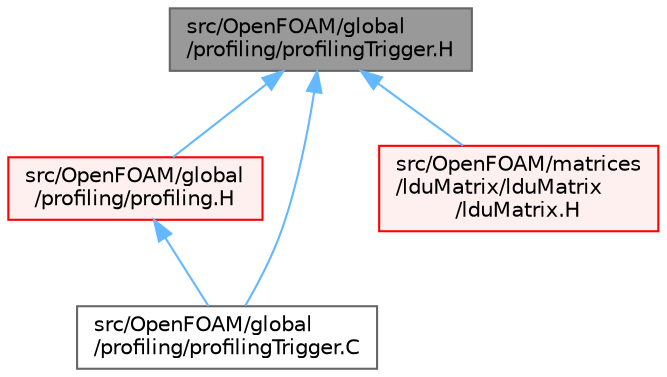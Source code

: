 digraph "src/OpenFOAM/global/profiling/profilingTrigger.H"
{
 // LATEX_PDF_SIZE
  bgcolor="transparent";
  edge [fontname=Helvetica,fontsize=10,labelfontname=Helvetica,labelfontsize=10];
  node [fontname=Helvetica,fontsize=10,shape=box,height=0.2,width=0.4];
  Node1 [id="Node000001",label="src/OpenFOAM/global\l/profiling/profilingTrigger.H",height=0.2,width=0.4,color="gray40", fillcolor="grey60", style="filled", fontcolor="black",tooltip=" "];
  Node1 -> Node2 [id="edge1_Node000001_Node000002",dir="back",color="steelblue1",style="solid",tooltip=" "];
  Node2 [id="Node000002",label="src/OpenFOAM/global\l/profiling/profiling.H",height=0.2,width=0.4,color="red", fillcolor="#FFF0F0", style="filled",URL="$profiling_8H.html",tooltip=" "];
  Node2 -> Node7 [id="edge2_Node000002_Node000007",dir="back",color="steelblue1",style="solid",tooltip=" "];
  Node7 [id="Node000007",label="src/OpenFOAM/global\l/profiling/profilingTrigger.C",height=0.2,width=0.4,color="grey40", fillcolor="white", style="filled",URL="$profilingTrigger_8C.html",tooltip=" "];
  Node1 -> Node7 [id="edge3_Node000001_Node000007",dir="back",color="steelblue1",style="solid",tooltip=" "];
  Node1 -> Node31 [id="edge4_Node000001_Node000031",dir="back",color="steelblue1",style="solid",tooltip=" "];
  Node31 [id="Node000031",label="src/OpenFOAM/matrices\l/lduMatrix/lduMatrix\l/lduMatrix.H",height=0.2,width=0.4,color="red", fillcolor="#FFF0F0", style="filled",URL="$lduMatrix_8H.html",tooltip=" "];
}
